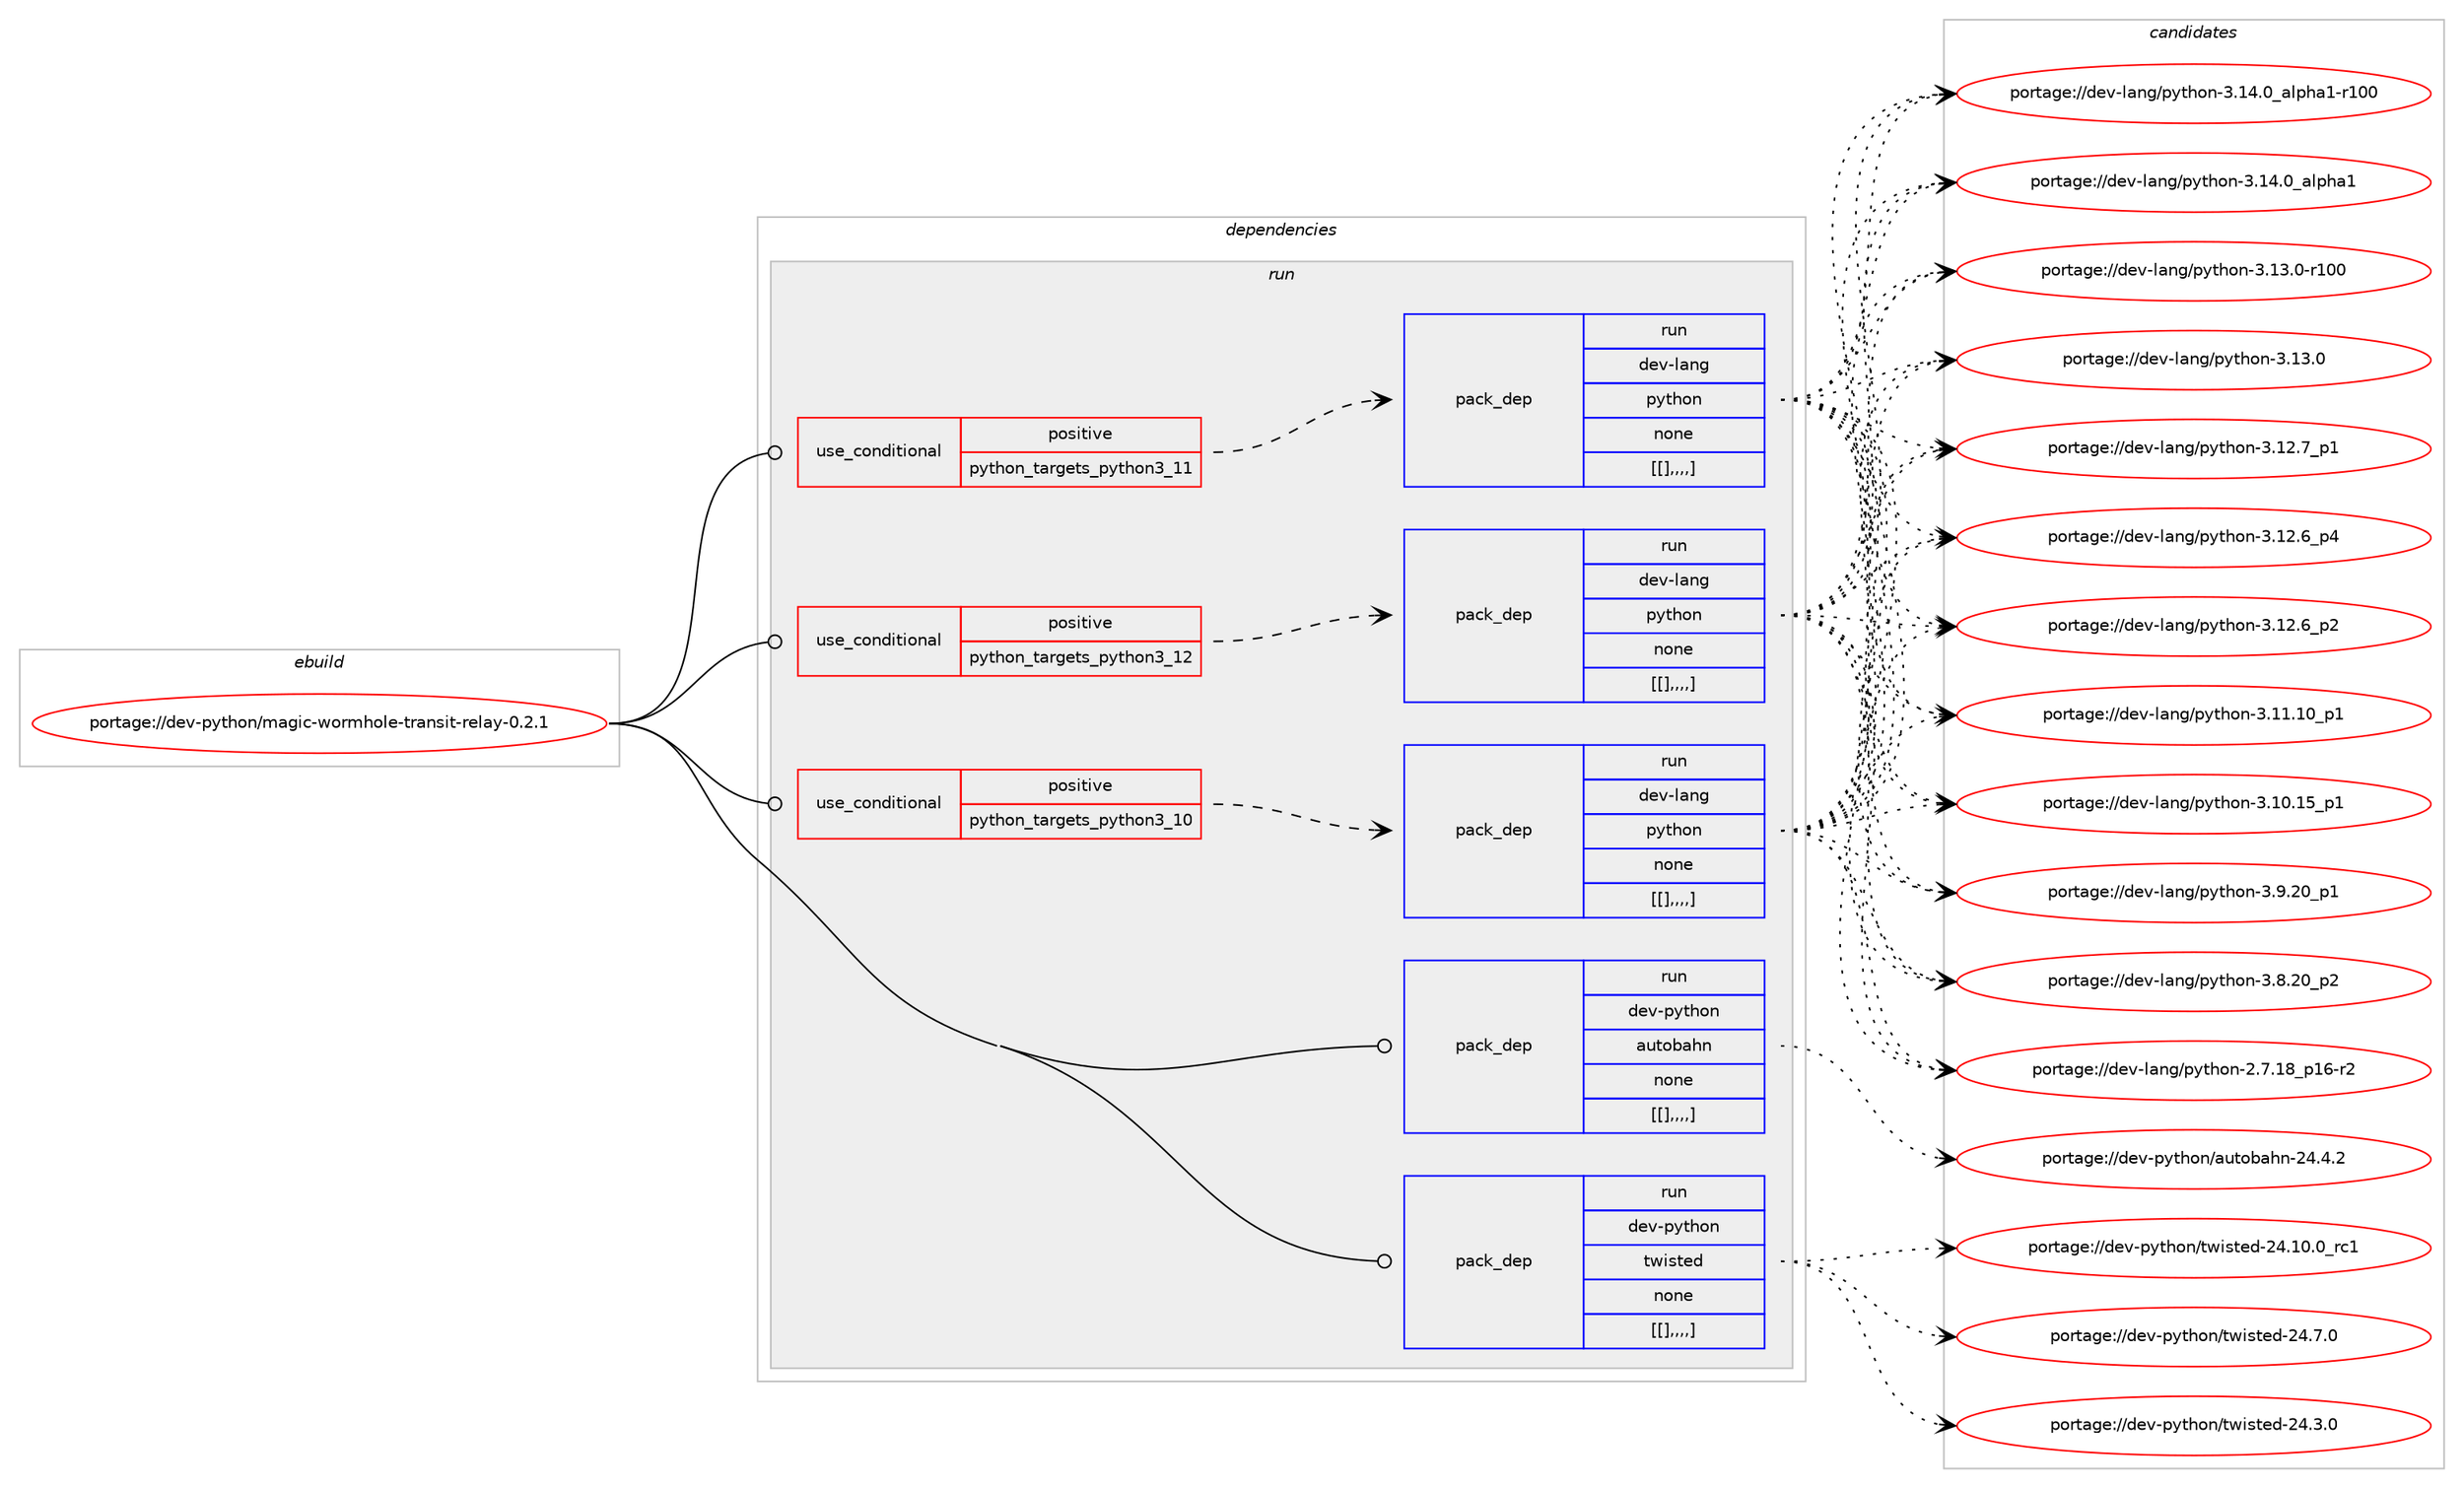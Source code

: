 digraph prolog {

# *************
# Graph options
# *************

newrank=true;
concentrate=true;
compound=true;
graph [rankdir=LR,fontname=Helvetica,fontsize=10,ranksep=1.5];#, ranksep=2.5, nodesep=0.2];
edge  [arrowhead=vee];
node  [fontname=Helvetica,fontsize=10];

# **********
# The ebuild
# **********

subgraph cluster_leftcol {
color=gray;
label=<<i>ebuild</i>>;
id [label="portage://dev-python/magic-wormhole-transit-relay-0.2.1", color=red, width=4, href="../dev-python/magic-wormhole-transit-relay-0.2.1.svg"];
}

# ****************
# The dependencies
# ****************

subgraph cluster_midcol {
color=gray;
label=<<i>dependencies</i>>;
subgraph cluster_compile {
fillcolor="#eeeeee";
style=filled;
label=<<i>compile</i>>;
}
subgraph cluster_compileandrun {
fillcolor="#eeeeee";
style=filled;
label=<<i>compile and run</i>>;
}
subgraph cluster_run {
fillcolor="#eeeeee";
style=filled;
label=<<i>run</i>>;
subgraph cond36871 {
dependency156486 [label=<<TABLE BORDER="0" CELLBORDER="1" CELLSPACING="0" CELLPADDING="4"><TR><TD ROWSPAN="3" CELLPADDING="10">use_conditional</TD></TR><TR><TD>positive</TD></TR><TR><TD>python_targets_python3_10</TD></TR></TABLE>>, shape=none, color=red];
subgraph pack118291 {
dependency156492 [label=<<TABLE BORDER="0" CELLBORDER="1" CELLSPACING="0" CELLPADDING="4" WIDTH="220"><TR><TD ROWSPAN="6" CELLPADDING="30">pack_dep</TD></TR><TR><TD WIDTH="110">run</TD></TR><TR><TD>dev-lang</TD></TR><TR><TD>python</TD></TR><TR><TD>none</TD></TR><TR><TD>[[],,,,]</TD></TR></TABLE>>, shape=none, color=blue];
}
dependency156486:e -> dependency156492:w [weight=20,style="dashed",arrowhead="vee"];
}
id:e -> dependency156486:w [weight=20,style="solid",arrowhead="odot"];
subgraph cond36878 {
dependency156499 [label=<<TABLE BORDER="0" CELLBORDER="1" CELLSPACING="0" CELLPADDING="4"><TR><TD ROWSPAN="3" CELLPADDING="10">use_conditional</TD></TR><TR><TD>positive</TD></TR><TR><TD>python_targets_python3_11</TD></TR></TABLE>>, shape=none, color=red];
subgraph pack118295 {
dependency156505 [label=<<TABLE BORDER="0" CELLBORDER="1" CELLSPACING="0" CELLPADDING="4" WIDTH="220"><TR><TD ROWSPAN="6" CELLPADDING="30">pack_dep</TD></TR><TR><TD WIDTH="110">run</TD></TR><TR><TD>dev-lang</TD></TR><TR><TD>python</TD></TR><TR><TD>none</TD></TR><TR><TD>[[],,,,]</TD></TR></TABLE>>, shape=none, color=blue];
}
dependency156499:e -> dependency156505:w [weight=20,style="dashed",arrowhead="vee"];
}
id:e -> dependency156499:w [weight=20,style="solid",arrowhead="odot"];
subgraph cond36883 {
dependency156511 [label=<<TABLE BORDER="0" CELLBORDER="1" CELLSPACING="0" CELLPADDING="4"><TR><TD ROWSPAN="3" CELLPADDING="10">use_conditional</TD></TR><TR><TD>positive</TD></TR><TR><TD>python_targets_python3_12</TD></TR></TABLE>>, shape=none, color=red];
subgraph pack118302 {
dependency156531 [label=<<TABLE BORDER="0" CELLBORDER="1" CELLSPACING="0" CELLPADDING="4" WIDTH="220"><TR><TD ROWSPAN="6" CELLPADDING="30">pack_dep</TD></TR><TR><TD WIDTH="110">run</TD></TR><TR><TD>dev-lang</TD></TR><TR><TD>python</TD></TR><TR><TD>none</TD></TR><TR><TD>[[],,,,]</TD></TR></TABLE>>, shape=none, color=blue];
}
dependency156511:e -> dependency156531:w [weight=20,style="dashed",arrowhead="vee"];
}
id:e -> dependency156511:w [weight=20,style="solid",arrowhead="odot"];
subgraph pack118318 {
dependency156545 [label=<<TABLE BORDER="0" CELLBORDER="1" CELLSPACING="0" CELLPADDING="4" WIDTH="220"><TR><TD ROWSPAN="6" CELLPADDING="30">pack_dep</TD></TR><TR><TD WIDTH="110">run</TD></TR><TR><TD>dev-python</TD></TR><TR><TD>autobahn</TD></TR><TR><TD>none</TD></TR><TR><TD>[[],,,,]</TD></TR></TABLE>>, shape=none, color=blue];
}
id:e -> dependency156545:w [weight=20,style="solid",arrowhead="odot"];
subgraph pack118325 {
dependency156556 [label=<<TABLE BORDER="0" CELLBORDER="1" CELLSPACING="0" CELLPADDING="4" WIDTH="220"><TR><TD ROWSPAN="6" CELLPADDING="30">pack_dep</TD></TR><TR><TD WIDTH="110">run</TD></TR><TR><TD>dev-python</TD></TR><TR><TD>twisted</TD></TR><TR><TD>none</TD></TR><TR><TD>[[],,,,]</TD></TR></TABLE>>, shape=none, color=blue];
}
id:e -> dependency156556:w [weight=20,style="solid",arrowhead="odot"];
}
}

# **************
# The candidates
# **************

subgraph cluster_choices {
rank=same;
color=gray;
label=<<i>candidates</i>>;

subgraph choice118269 {
color=black;
nodesep=1;
choice100101118451089711010347112121116104111110455146495246489597108112104974945114494848 [label="portage://dev-lang/python-3.14.0_alpha1-r100", color=red, width=4,href="../dev-lang/python-3.14.0_alpha1-r100.svg"];
choice1001011184510897110103471121211161041111104551464952464895971081121049749 [label="portage://dev-lang/python-3.14.0_alpha1", color=red, width=4,href="../dev-lang/python-3.14.0_alpha1.svg"];
choice1001011184510897110103471121211161041111104551464951464845114494848 [label="portage://dev-lang/python-3.13.0-r100", color=red, width=4,href="../dev-lang/python-3.13.0-r100.svg"];
choice10010111845108971101034711212111610411111045514649514648 [label="portage://dev-lang/python-3.13.0", color=red, width=4,href="../dev-lang/python-3.13.0.svg"];
choice100101118451089711010347112121116104111110455146495046559511249 [label="portage://dev-lang/python-3.12.7_p1", color=red, width=4,href="../dev-lang/python-3.12.7_p1.svg"];
choice100101118451089711010347112121116104111110455146495046549511252 [label="portage://dev-lang/python-3.12.6_p4", color=red, width=4,href="../dev-lang/python-3.12.6_p4.svg"];
choice100101118451089711010347112121116104111110455146495046549511250 [label="portage://dev-lang/python-3.12.6_p2", color=red, width=4,href="../dev-lang/python-3.12.6_p2.svg"];
choice10010111845108971101034711212111610411111045514649494649489511249 [label="portage://dev-lang/python-3.11.10_p1", color=red, width=4,href="../dev-lang/python-3.11.10_p1.svg"];
choice10010111845108971101034711212111610411111045514649484649539511249 [label="portage://dev-lang/python-3.10.15_p1", color=red, width=4,href="../dev-lang/python-3.10.15_p1.svg"];
choice100101118451089711010347112121116104111110455146574650489511249 [label="portage://dev-lang/python-3.9.20_p1", color=red, width=4,href="../dev-lang/python-3.9.20_p1.svg"];
choice100101118451089711010347112121116104111110455146564650489511250 [label="portage://dev-lang/python-3.8.20_p2", color=red, width=4,href="../dev-lang/python-3.8.20_p2.svg"];
choice100101118451089711010347112121116104111110455046554649569511249544511450 [label="portage://dev-lang/python-2.7.18_p16-r2", color=red, width=4,href="../dev-lang/python-2.7.18_p16-r2.svg"];
dependency156492:e -> choice100101118451089711010347112121116104111110455146495246489597108112104974945114494848:w [style=dotted,weight="100"];
dependency156492:e -> choice1001011184510897110103471121211161041111104551464952464895971081121049749:w [style=dotted,weight="100"];
dependency156492:e -> choice1001011184510897110103471121211161041111104551464951464845114494848:w [style=dotted,weight="100"];
dependency156492:e -> choice10010111845108971101034711212111610411111045514649514648:w [style=dotted,weight="100"];
dependency156492:e -> choice100101118451089711010347112121116104111110455146495046559511249:w [style=dotted,weight="100"];
dependency156492:e -> choice100101118451089711010347112121116104111110455146495046549511252:w [style=dotted,weight="100"];
dependency156492:e -> choice100101118451089711010347112121116104111110455146495046549511250:w [style=dotted,weight="100"];
dependency156492:e -> choice10010111845108971101034711212111610411111045514649494649489511249:w [style=dotted,weight="100"];
dependency156492:e -> choice10010111845108971101034711212111610411111045514649484649539511249:w [style=dotted,weight="100"];
dependency156492:e -> choice100101118451089711010347112121116104111110455146574650489511249:w [style=dotted,weight="100"];
dependency156492:e -> choice100101118451089711010347112121116104111110455146564650489511250:w [style=dotted,weight="100"];
dependency156492:e -> choice100101118451089711010347112121116104111110455046554649569511249544511450:w [style=dotted,weight="100"];
}
subgraph choice118275 {
color=black;
nodesep=1;
choice100101118451089711010347112121116104111110455146495246489597108112104974945114494848 [label="portage://dev-lang/python-3.14.0_alpha1-r100", color=red, width=4,href="../dev-lang/python-3.14.0_alpha1-r100.svg"];
choice1001011184510897110103471121211161041111104551464952464895971081121049749 [label="portage://dev-lang/python-3.14.0_alpha1", color=red, width=4,href="../dev-lang/python-3.14.0_alpha1.svg"];
choice1001011184510897110103471121211161041111104551464951464845114494848 [label="portage://dev-lang/python-3.13.0-r100", color=red, width=4,href="../dev-lang/python-3.13.0-r100.svg"];
choice10010111845108971101034711212111610411111045514649514648 [label="portage://dev-lang/python-3.13.0", color=red, width=4,href="../dev-lang/python-3.13.0.svg"];
choice100101118451089711010347112121116104111110455146495046559511249 [label="portage://dev-lang/python-3.12.7_p1", color=red, width=4,href="../dev-lang/python-3.12.7_p1.svg"];
choice100101118451089711010347112121116104111110455146495046549511252 [label="portage://dev-lang/python-3.12.6_p4", color=red, width=4,href="../dev-lang/python-3.12.6_p4.svg"];
choice100101118451089711010347112121116104111110455146495046549511250 [label="portage://dev-lang/python-3.12.6_p2", color=red, width=4,href="../dev-lang/python-3.12.6_p2.svg"];
choice10010111845108971101034711212111610411111045514649494649489511249 [label="portage://dev-lang/python-3.11.10_p1", color=red, width=4,href="../dev-lang/python-3.11.10_p1.svg"];
choice10010111845108971101034711212111610411111045514649484649539511249 [label="portage://dev-lang/python-3.10.15_p1", color=red, width=4,href="../dev-lang/python-3.10.15_p1.svg"];
choice100101118451089711010347112121116104111110455146574650489511249 [label="portage://dev-lang/python-3.9.20_p1", color=red, width=4,href="../dev-lang/python-3.9.20_p1.svg"];
choice100101118451089711010347112121116104111110455146564650489511250 [label="portage://dev-lang/python-3.8.20_p2", color=red, width=4,href="../dev-lang/python-3.8.20_p2.svg"];
choice100101118451089711010347112121116104111110455046554649569511249544511450 [label="portage://dev-lang/python-2.7.18_p16-r2", color=red, width=4,href="../dev-lang/python-2.7.18_p16-r2.svg"];
dependency156505:e -> choice100101118451089711010347112121116104111110455146495246489597108112104974945114494848:w [style=dotted,weight="100"];
dependency156505:e -> choice1001011184510897110103471121211161041111104551464952464895971081121049749:w [style=dotted,weight="100"];
dependency156505:e -> choice1001011184510897110103471121211161041111104551464951464845114494848:w [style=dotted,weight="100"];
dependency156505:e -> choice10010111845108971101034711212111610411111045514649514648:w [style=dotted,weight="100"];
dependency156505:e -> choice100101118451089711010347112121116104111110455146495046559511249:w [style=dotted,weight="100"];
dependency156505:e -> choice100101118451089711010347112121116104111110455146495046549511252:w [style=dotted,weight="100"];
dependency156505:e -> choice100101118451089711010347112121116104111110455146495046549511250:w [style=dotted,weight="100"];
dependency156505:e -> choice10010111845108971101034711212111610411111045514649494649489511249:w [style=dotted,weight="100"];
dependency156505:e -> choice10010111845108971101034711212111610411111045514649484649539511249:w [style=dotted,weight="100"];
dependency156505:e -> choice100101118451089711010347112121116104111110455146574650489511249:w [style=dotted,weight="100"];
dependency156505:e -> choice100101118451089711010347112121116104111110455146564650489511250:w [style=dotted,weight="100"];
dependency156505:e -> choice100101118451089711010347112121116104111110455046554649569511249544511450:w [style=dotted,weight="100"];
}
subgraph choice118284 {
color=black;
nodesep=1;
choice100101118451089711010347112121116104111110455146495246489597108112104974945114494848 [label="portage://dev-lang/python-3.14.0_alpha1-r100", color=red, width=4,href="../dev-lang/python-3.14.0_alpha1-r100.svg"];
choice1001011184510897110103471121211161041111104551464952464895971081121049749 [label="portage://dev-lang/python-3.14.0_alpha1", color=red, width=4,href="../dev-lang/python-3.14.0_alpha1.svg"];
choice1001011184510897110103471121211161041111104551464951464845114494848 [label="portage://dev-lang/python-3.13.0-r100", color=red, width=4,href="../dev-lang/python-3.13.0-r100.svg"];
choice10010111845108971101034711212111610411111045514649514648 [label="portage://dev-lang/python-3.13.0", color=red, width=4,href="../dev-lang/python-3.13.0.svg"];
choice100101118451089711010347112121116104111110455146495046559511249 [label="portage://dev-lang/python-3.12.7_p1", color=red, width=4,href="../dev-lang/python-3.12.7_p1.svg"];
choice100101118451089711010347112121116104111110455146495046549511252 [label="portage://dev-lang/python-3.12.6_p4", color=red, width=4,href="../dev-lang/python-3.12.6_p4.svg"];
choice100101118451089711010347112121116104111110455146495046549511250 [label="portage://dev-lang/python-3.12.6_p2", color=red, width=4,href="../dev-lang/python-3.12.6_p2.svg"];
choice10010111845108971101034711212111610411111045514649494649489511249 [label="portage://dev-lang/python-3.11.10_p1", color=red, width=4,href="../dev-lang/python-3.11.10_p1.svg"];
choice10010111845108971101034711212111610411111045514649484649539511249 [label="portage://dev-lang/python-3.10.15_p1", color=red, width=4,href="../dev-lang/python-3.10.15_p1.svg"];
choice100101118451089711010347112121116104111110455146574650489511249 [label="portage://dev-lang/python-3.9.20_p1", color=red, width=4,href="../dev-lang/python-3.9.20_p1.svg"];
choice100101118451089711010347112121116104111110455146564650489511250 [label="portage://dev-lang/python-3.8.20_p2", color=red, width=4,href="../dev-lang/python-3.8.20_p2.svg"];
choice100101118451089711010347112121116104111110455046554649569511249544511450 [label="portage://dev-lang/python-2.7.18_p16-r2", color=red, width=4,href="../dev-lang/python-2.7.18_p16-r2.svg"];
dependency156531:e -> choice100101118451089711010347112121116104111110455146495246489597108112104974945114494848:w [style=dotted,weight="100"];
dependency156531:e -> choice1001011184510897110103471121211161041111104551464952464895971081121049749:w [style=dotted,weight="100"];
dependency156531:e -> choice1001011184510897110103471121211161041111104551464951464845114494848:w [style=dotted,weight="100"];
dependency156531:e -> choice10010111845108971101034711212111610411111045514649514648:w [style=dotted,weight="100"];
dependency156531:e -> choice100101118451089711010347112121116104111110455146495046559511249:w [style=dotted,weight="100"];
dependency156531:e -> choice100101118451089711010347112121116104111110455146495046549511252:w [style=dotted,weight="100"];
dependency156531:e -> choice100101118451089711010347112121116104111110455146495046549511250:w [style=dotted,weight="100"];
dependency156531:e -> choice10010111845108971101034711212111610411111045514649494649489511249:w [style=dotted,weight="100"];
dependency156531:e -> choice10010111845108971101034711212111610411111045514649484649539511249:w [style=dotted,weight="100"];
dependency156531:e -> choice100101118451089711010347112121116104111110455146574650489511249:w [style=dotted,weight="100"];
dependency156531:e -> choice100101118451089711010347112121116104111110455146564650489511250:w [style=dotted,weight="100"];
dependency156531:e -> choice100101118451089711010347112121116104111110455046554649569511249544511450:w [style=dotted,weight="100"];
}
subgraph choice118292 {
color=black;
nodesep=1;
choice100101118451121211161041111104797117116111989710411045505246524650 [label="portage://dev-python/autobahn-24.4.2", color=red, width=4,href="../dev-python/autobahn-24.4.2.svg"];
dependency156545:e -> choice100101118451121211161041111104797117116111989710411045505246524650:w [style=dotted,weight="100"];
}
subgraph choice118295 {
color=black;
nodesep=1;
choice10010111845112121116104111110471161191051151161011004550524649484648951149949 [label="portage://dev-python/twisted-24.10.0_rc1", color=red, width=4,href="../dev-python/twisted-24.10.0_rc1.svg"];
choice100101118451121211161041111104711611910511511610110045505246554648 [label="portage://dev-python/twisted-24.7.0", color=red, width=4,href="../dev-python/twisted-24.7.0.svg"];
choice100101118451121211161041111104711611910511511610110045505246514648 [label="portage://dev-python/twisted-24.3.0", color=red, width=4,href="../dev-python/twisted-24.3.0.svg"];
dependency156556:e -> choice10010111845112121116104111110471161191051151161011004550524649484648951149949:w [style=dotted,weight="100"];
dependency156556:e -> choice100101118451121211161041111104711611910511511610110045505246554648:w [style=dotted,weight="100"];
dependency156556:e -> choice100101118451121211161041111104711611910511511610110045505246514648:w [style=dotted,weight="100"];
}
}

}
